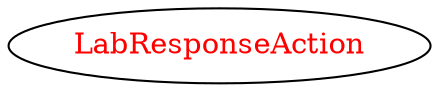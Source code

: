 digraph dependencyGraph {
 concentrate=true;
 ranksep="2.0";
 rankdir="LR"; 
 splines="ortho";
"LabResponseAction" [fontcolor="red"];
}
